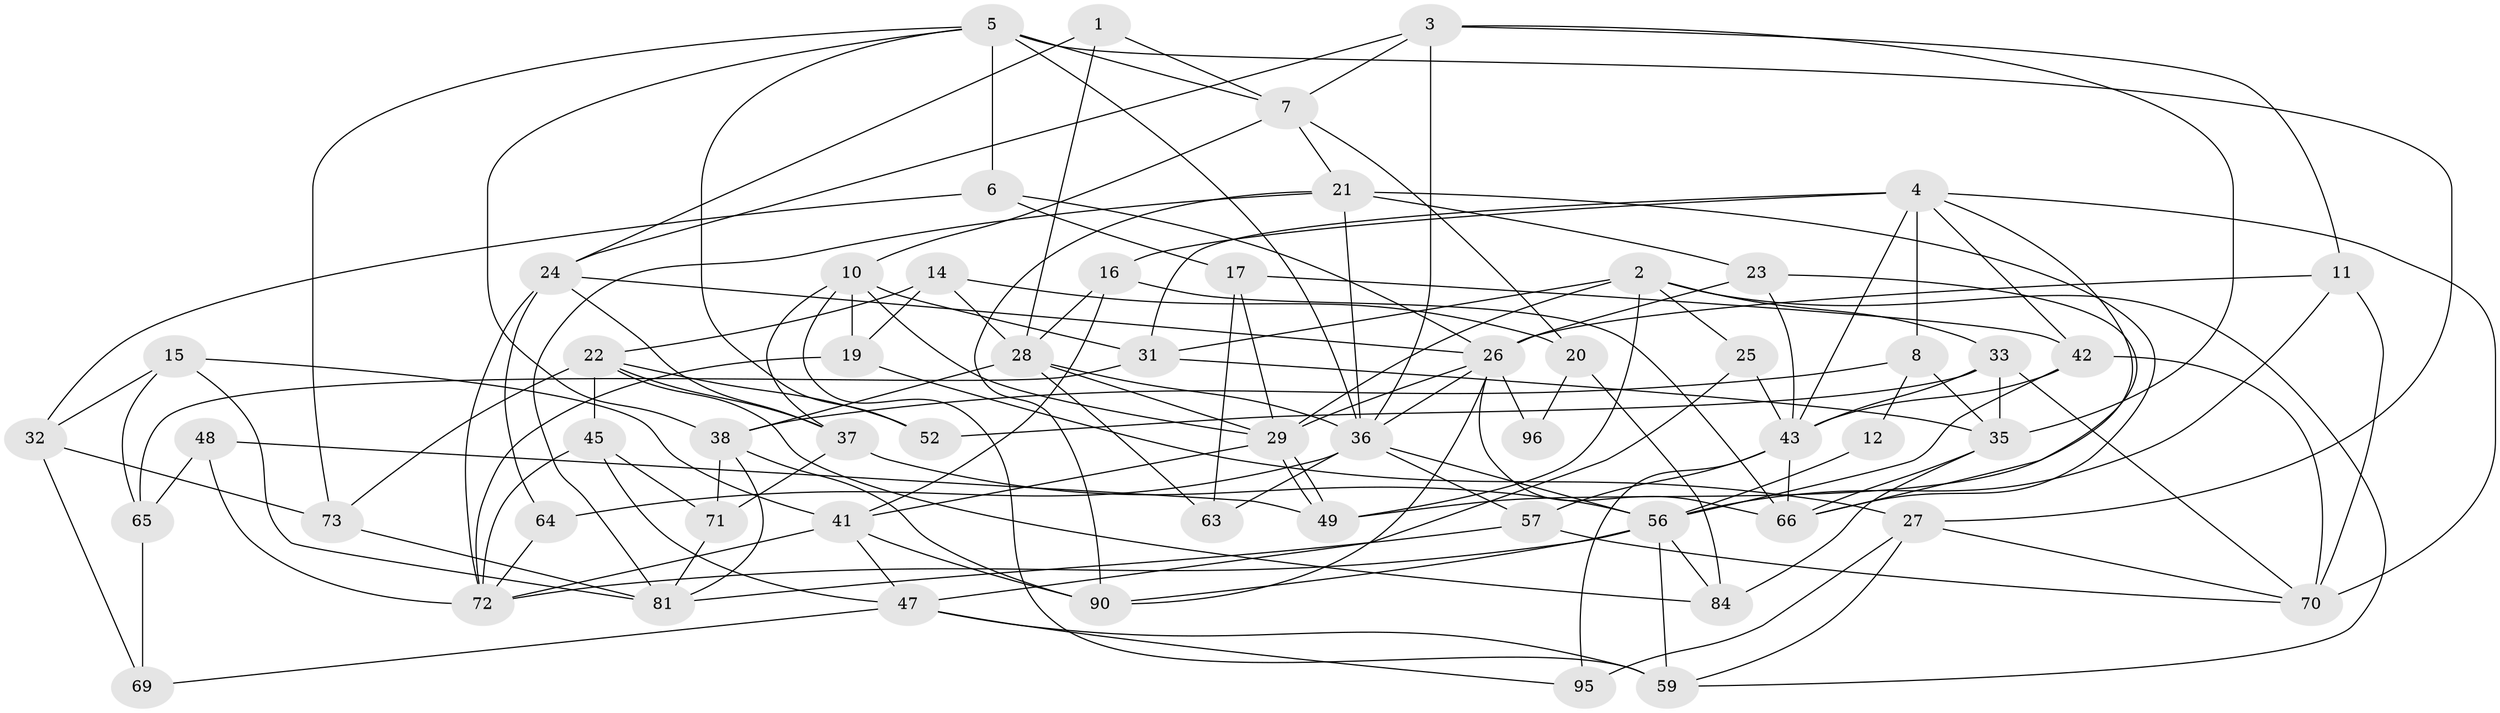 // original degree distribution, {4: 0.31958762886597936, 5: 0.20618556701030927, 6: 0.09278350515463918, 3: 0.26804123711340205, 2: 0.09278350515463918, 7: 0.020618556701030927}
// Generated by graph-tools (version 1.1) at 2025/11/02/27/25 16:11:21]
// undirected, 58 vertices, 145 edges
graph export_dot {
graph [start="1"]
  node [color=gray90,style=filled];
  1 [super="+9"];
  2 [super="+88"];
  3 [super="+60"];
  4 [super="+40"];
  5 [super="+51"];
  6 [super="+13"];
  7 [super="+58"];
  8 [super="+53"];
  10 [super="+44"];
  11 [super="+18"];
  12;
  14 [super="+68"];
  15;
  16;
  17;
  19 [super="+55"];
  20 [super="+30"];
  21 [super="+67"];
  22 [super="+46"];
  23;
  24 [super="+34"];
  25;
  26 [super="+94"];
  27 [super="+39"];
  28 [super="+74"];
  29 [super="+92"];
  31;
  32;
  33 [super="+54"];
  35 [super="+89"];
  36 [super="+78"];
  37 [super="+93"];
  38;
  41 [super="+61"];
  42 [super="+50"];
  43 [super="+62"];
  45;
  47 [super="+86"];
  48;
  49 [super="+82"];
  52 [super="+77"];
  56 [super="+83"];
  57;
  59 [super="+87"];
  63;
  64;
  65 [super="+75"];
  66 [super="+79"];
  69;
  70 [super="+76"];
  71;
  72 [super="+80"];
  73 [super="+91"];
  81 [super="+85"];
  84;
  90 [super="+97"];
  95;
  96;
  1 -- 24;
  1 -- 7;
  1 -- 28;
  2 -- 25;
  2 -- 31;
  2 -- 49 [weight=2];
  2 -- 29;
  2 -- 33;
  2 -- 59;
  3 -- 35;
  3 -- 11;
  3 -- 24;
  3 -- 36;
  3 -- 7;
  4 -- 70;
  4 -- 8;
  4 -- 31;
  4 -- 16;
  4 -- 43;
  4 -- 49;
  4 -- 42;
  5 -- 6;
  5 -- 38;
  5 -- 52;
  5 -- 73;
  5 -- 36;
  5 -- 27;
  5 -- 7;
  6 -- 26;
  6 -- 32;
  6 -- 17;
  7 -- 21;
  7 -- 20;
  7 -- 10;
  8 -- 38;
  8 -- 35 [weight=2];
  8 -- 12;
  10 -- 31;
  10 -- 59 [weight=2];
  10 -- 37;
  10 -- 19;
  10 -- 29;
  11 -- 70;
  11 -- 56;
  11 -- 26;
  12 -- 56;
  14 -- 20 [weight=2];
  14 -- 22 [weight=2];
  14 -- 19;
  14 -- 28;
  15 -- 32;
  15 -- 81;
  15 -- 65;
  15 -- 41;
  16 -- 41;
  16 -- 66;
  16 -- 28;
  17 -- 63;
  17 -- 42;
  17 -- 29;
  19 -- 72;
  19 -- 27;
  20 -- 96;
  20 -- 84;
  21 -- 23;
  21 -- 81;
  21 -- 36;
  21 -- 66;
  21 -- 90;
  22 -- 45;
  22 -- 52;
  22 -- 37;
  22 -- 73;
  22 -- 84;
  23 -- 26;
  23 -- 43;
  23 -- 66;
  24 -- 37;
  24 -- 64;
  24 -- 72;
  24 -- 26;
  25 -- 47;
  25 -- 43;
  26 -- 29;
  26 -- 36;
  26 -- 96;
  26 -- 66;
  26 -- 90;
  27 -- 95;
  27 -- 59 [weight=2];
  27 -- 70;
  28 -- 38;
  28 -- 36;
  28 -- 29;
  28 -- 63;
  29 -- 49;
  29 -- 49;
  29 -- 41;
  31 -- 35;
  31 -- 65;
  32 -- 69;
  32 -- 73;
  33 -- 35;
  33 -- 43 [weight=2];
  33 -- 52;
  33 -- 70;
  35 -- 84;
  35 -- 66;
  36 -- 63;
  36 -- 64;
  36 -- 57;
  36 -- 56;
  37 -- 71;
  37 -- 56;
  38 -- 71;
  38 -- 90;
  38 -- 81;
  41 -- 90;
  41 -- 47;
  41 -- 72;
  42 -- 70;
  42 -- 43;
  42 -- 56;
  43 -- 57;
  43 -- 66;
  43 -- 95;
  45 -- 71;
  45 -- 47;
  45 -- 72;
  47 -- 69;
  47 -- 95;
  47 -- 59;
  48 -- 72;
  48 -- 49;
  48 -- 65;
  56 -- 84;
  56 -- 90;
  56 -- 72;
  56 -- 59;
  57 -- 81;
  57 -- 70;
  64 -- 72;
  65 -- 69;
  71 -- 81;
  73 -- 81;
}
